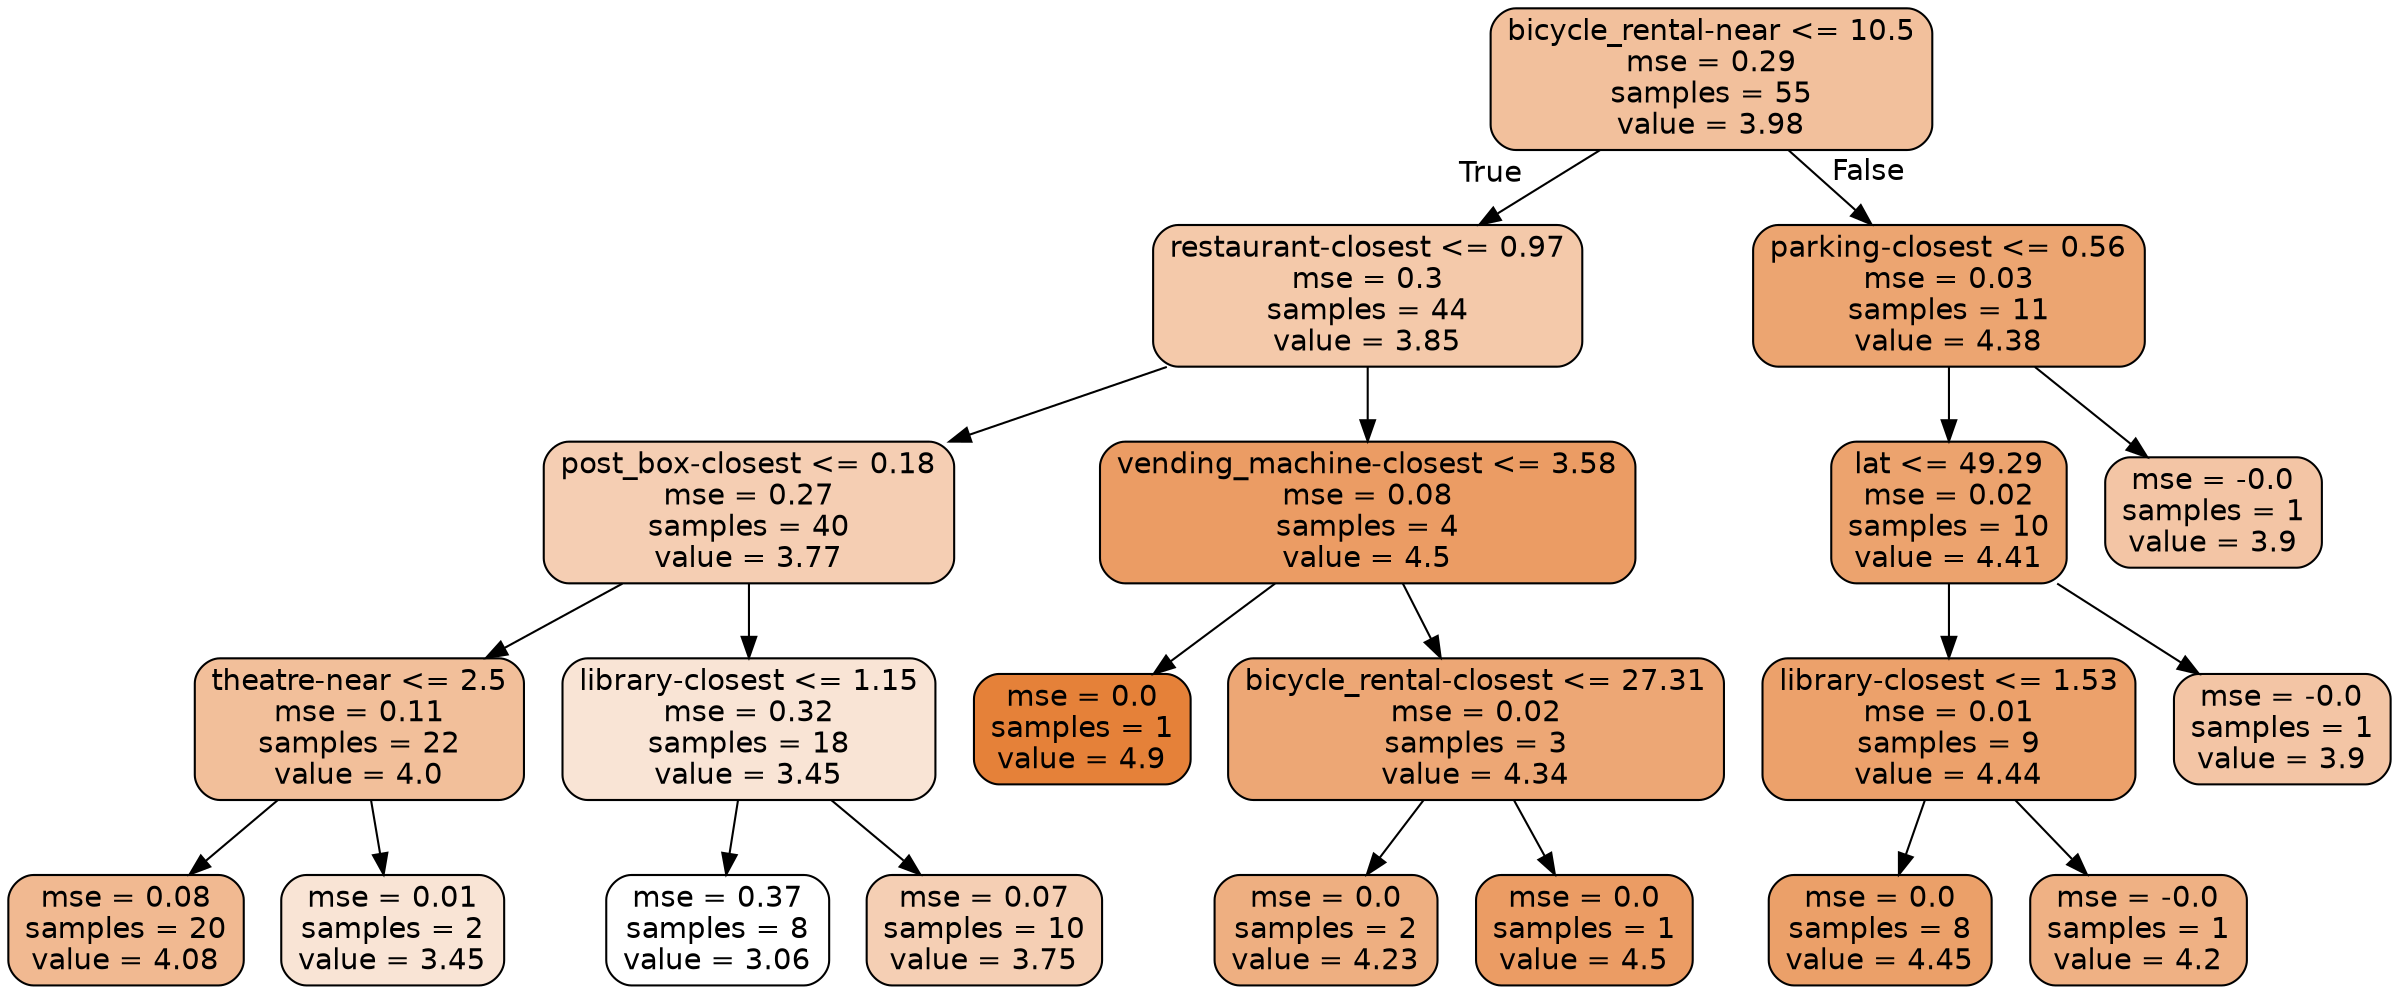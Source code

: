 digraph Tree {
node [shape=box, style="filled, rounded", color="black", fontname=helvetica] ;
edge [fontname=helvetica] ;
0 [label="bicycle_rental-near <= 10.5\nmse = 0.29\nsamples = 55\nvalue = 3.98", fillcolor="#f2c09c"] ;
1 [label="restaurant-closest <= 0.97\nmse = 0.3\nsamples = 44\nvalue = 3.85", fillcolor="#f4c9aa"] ;
0 -> 1 [labeldistance=2.5, labelangle=45, headlabel="True"] ;
3 [label="post_box-closest <= 0.18\nmse = 0.27\nsamples = 40\nvalue = 3.77", fillcolor="#f5ceb3"] ;
1 -> 3 ;
5 [label="theatre-near <= 2.5\nmse = 0.11\nsamples = 22\nvalue = 4.0", fillcolor="#f2bf9a"] ;
3 -> 5 ;
9 [label="mse = 0.08\nsamples = 20\nvalue = 4.08", fillcolor="#f1b991"] ;
5 -> 9 ;
10 [label="mse = 0.01\nsamples = 2\nvalue = 3.45", fillcolor="#f9e4d5"] ;
5 -> 10 ;
6 [label="library-closest <= 1.15\nmse = 0.32\nsamples = 18\nvalue = 3.45", fillcolor="#f9e4d5"] ;
3 -> 6 ;
7 [label="mse = 0.37\nsamples = 8\nvalue = 3.06", fillcolor="#ffffff"] ;
6 -> 7 ;
8 [label="mse = 0.07\nsamples = 10\nvalue = 3.75", fillcolor="#f5cfb4"] ;
6 -> 8 ;
4 [label="vending_machine-closest <= 3.58\nmse = 0.08\nsamples = 4\nvalue = 4.5", fillcolor="#eb9c64"] ;
1 -> 4 ;
11 [label="mse = 0.0\nsamples = 1\nvalue = 4.9", fillcolor="#e58139"] ;
4 -> 11 ;
12 [label="bicycle_rental-closest <= 27.31\nmse = 0.02\nsamples = 3\nvalue = 4.34", fillcolor="#eda775"] ;
4 -> 12 ;
17 [label="mse = 0.0\nsamples = 2\nvalue = 4.23", fillcolor="#eeaf81"] ;
12 -> 17 ;
18 [label="mse = 0.0\nsamples = 1\nvalue = 4.5", fillcolor="#eb9c64"] ;
12 -> 18 ;
2 [label="parking-closest <= 0.56\nmse = 0.03\nsamples = 11\nvalue = 4.38", fillcolor="#eca571"] ;
0 -> 2 [labeldistance=2.5, labelangle=-45, headlabel="False"] ;
13 [label="lat <= 49.29\nmse = 0.02\nsamples = 10\nvalue = 4.41", fillcolor="#eca36e"] ;
2 -> 13 ;
15 [label="library-closest <= 1.53\nmse = 0.01\nsamples = 9\nvalue = 4.44", fillcolor="#eca16b"] ;
13 -> 15 ;
19 [label="mse = 0.0\nsamples = 8\nvalue = 4.45", fillcolor="#eba069"] ;
15 -> 19 ;
20 [label="mse = -0.0\nsamples = 1\nvalue = 4.2", fillcolor="#efb184"] ;
15 -> 20 ;
16 [label="mse = -0.0\nsamples = 1\nvalue = 3.9", fillcolor="#f3c5a5"] ;
13 -> 16 ;
14 [label="mse = -0.0\nsamples = 1\nvalue = 3.9", fillcolor="#f3c5a5"] ;
2 -> 14 ;
}
